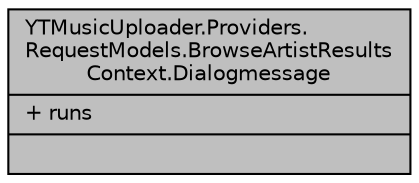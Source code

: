 digraph "YTMusicUploader.Providers.RequestModels.BrowseArtistResultsContext.Dialogmessage"
{
 // LATEX_PDF_SIZE
  edge [fontname="Helvetica",fontsize="10",labelfontname="Helvetica",labelfontsize="10"];
  node [fontname="Helvetica",fontsize="10",shape=record];
  Node1 [label="{YTMusicUploader.Providers.\lRequestModels.BrowseArtistResults\lContext.Dialogmessage\n|+ runs\l|}",height=0.2,width=0.4,color="black", fillcolor="grey75", style="filled", fontcolor="black",tooltip=" "];
}
